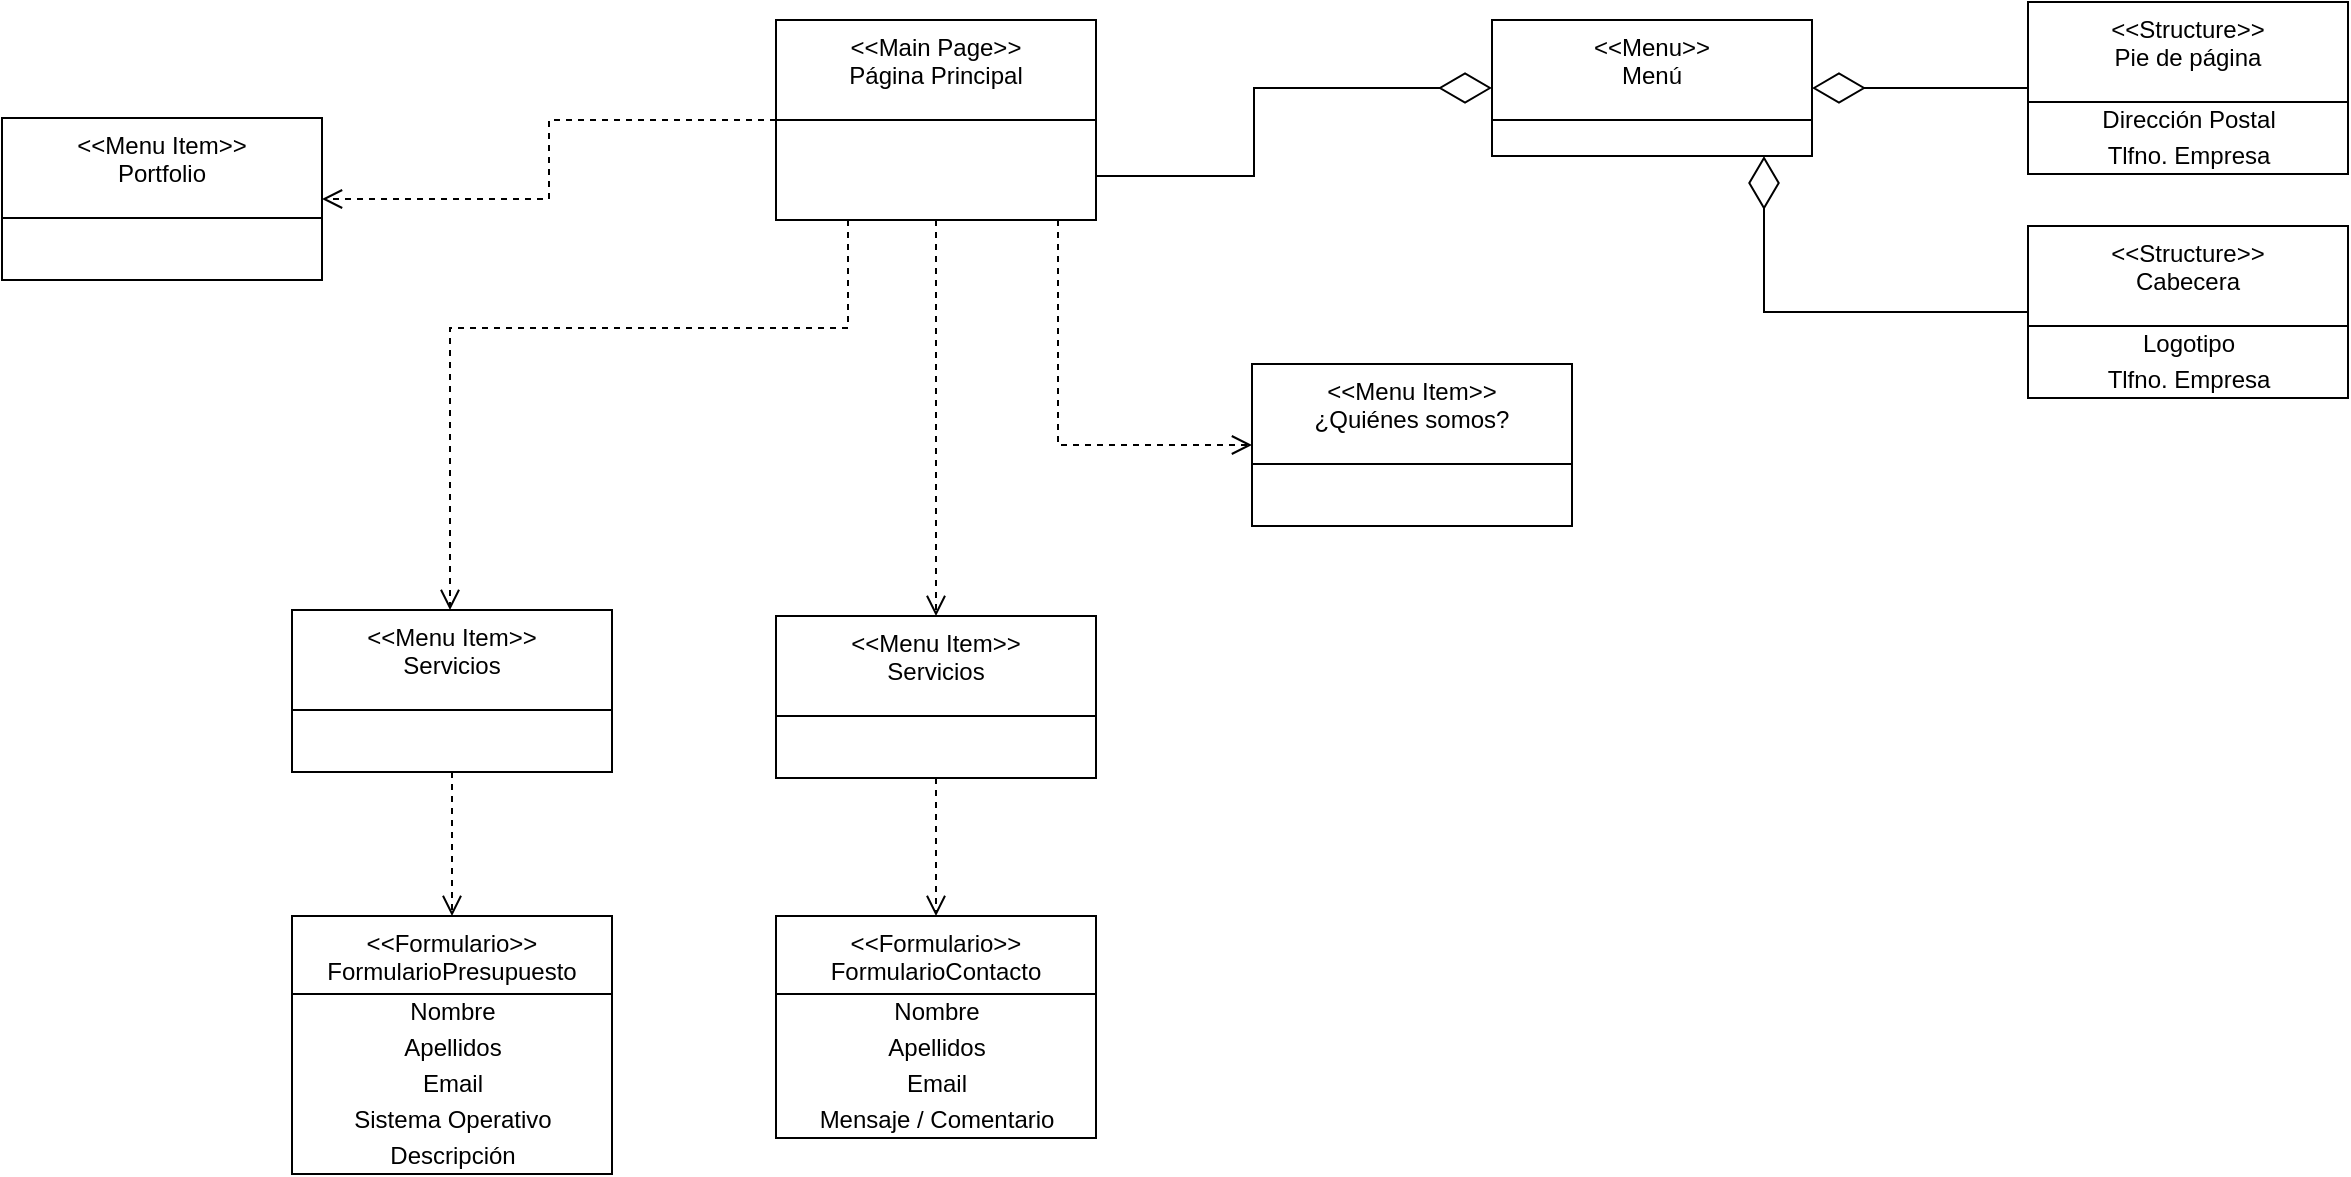 <mxfile version="15.4.0" type="device"><diagram id="yA0G8UE_XmNXI0Ufz7mg" name="Page-1"><mxGraphModel dx="1268" dy="939" grid="0" gridSize="10" guides="1" tooltips="1" connect="1" arrows="1" fold="1" page="0" pageScale="1" pageWidth="827" pageHeight="1169" math="0" shadow="0"><root><mxCell id="0"/><mxCell id="1" parent="0"/><mxCell id="hKRWNTkdXomV-O8M1W_Q-1" value="&lt;&lt;Main Page&gt;&gt;&#10;Página Principal" style="swimlane;fontStyle=0;align=center;verticalAlign=top;childLayout=stackLayout;horizontal=1;startSize=50;horizontalStack=0;resizeParent=1;resizeParentMax=0;resizeLast=0;collapsible=1;marginBottom=0;" parent="1" vertex="1"><mxGeometry x="367" y="-81" width="160" height="100" as="geometry"/></mxCell><mxCell id="hKRWNTkdXomV-O8M1W_Q-7" value="&lt;&lt;Menu Item&gt;&gt;&#10;Portfolio" style="swimlane;fontStyle=0;align=center;verticalAlign=top;childLayout=stackLayout;horizontal=1;startSize=50;horizontalStack=0;resizeParent=1;resizeParentMax=0;resizeLast=0;collapsible=1;marginBottom=0;" parent="1" vertex="1"><mxGeometry x="-20" y="-32" width="160" height="81" as="geometry"/></mxCell><mxCell id="hKRWNTkdXomV-O8M1W_Q-17" value="&lt;&lt;Menu Item&gt;&gt;&#10;¿Quiénes somos?" style="swimlane;fontStyle=0;align=center;verticalAlign=top;childLayout=stackLayout;horizontal=1;startSize=50;horizontalStack=0;resizeParent=1;resizeParentMax=0;resizeLast=0;collapsible=1;marginBottom=0;" parent="1" vertex="1"><mxGeometry x="605" y="91" width="160" height="81" as="geometry"/></mxCell><mxCell id="hKRWNTkdXomV-O8M1W_Q-23" value="&lt;&lt;Menu Item&gt;&gt;&#10;Servicios" style="swimlane;fontStyle=0;align=center;verticalAlign=top;childLayout=stackLayout;horizontal=1;startSize=50;horizontalStack=0;resizeParent=1;resizeParentMax=0;resizeLast=0;collapsible=1;marginBottom=0;" parent="1" vertex="1"><mxGeometry x="125" y="214" width="160" height="81" as="geometry"/></mxCell><mxCell id="hKRWNTkdXomV-O8M1W_Q-37" value="&lt;&lt;Formulario&gt;&gt;&#10;FormularioContacto" style="swimlane;fontStyle=0;align=center;verticalAlign=top;childLayout=stackLayout;horizontal=1;startSize=39;horizontalStack=0;resizeParent=1;resizeParentMax=0;resizeLast=0;collapsible=1;marginBottom=0;" parent="1" vertex="1"><mxGeometry x="367" y="367" width="160" height="111" as="geometry"/></mxCell><mxCell id="hKRWNTkdXomV-O8M1W_Q-34" value="Nombre" style="text;html=1;align=center;verticalAlign=middle;resizable=0;points=[];autosize=1;" parent="hKRWNTkdXomV-O8M1W_Q-37" vertex="1"><mxGeometry y="39" width="160" height="18" as="geometry"/></mxCell><mxCell id="8-_YNBI-Xo3XljAT3MFW-4" value="Apellidos" style="text;html=1;align=center;verticalAlign=middle;resizable=0;points=[];autosize=1;" parent="hKRWNTkdXomV-O8M1W_Q-37" vertex="1"><mxGeometry y="57" width="160" height="18" as="geometry"/></mxCell><mxCell id="8-_YNBI-Xo3XljAT3MFW-14" value="Email" style="text;html=1;align=center;verticalAlign=middle;resizable=0;points=[];autosize=1;" parent="hKRWNTkdXomV-O8M1W_Q-37" vertex="1"><mxGeometry y="75" width="160" height="18" as="geometry"/></mxCell><mxCell id="8-_YNBI-Xo3XljAT3MFW-3" value="Mensaje / Comentario" style="text;html=1;align=center;verticalAlign=middle;resizable=0;points=[];autosize=1;" parent="hKRWNTkdXomV-O8M1W_Q-37" vertex="1"><mxGeometry y="93" width="160" height="18" as="geometry"/></mxCell><mxCell id="8-_YNBI-Xo3XljAT3MFW-42" value="&lt;&lt;Menu&gt;&gt;&#10;Menú" style="swimlane;fontStyle=0;align=center;verticalAlign=top;childLayout=stackLayout;horizontal=1;startSize=50;horizontalStack=0;resizeParent=1;resizeParentMax=0;resizeLast=0;collapsible=1;marginBottom=0;" parent="1" vertex="1"><mxGeometry x="725" y="-81" width="160" height="68" as="geometry"/></mxCell><mxCell id="8-_YNBI-Xo3XljAT3MFW-54" value="&lt;&lt;Structure&gt;&gt;&#10;Cabecera" style="swimlane;fontStyle=0;align=center;verticalAlign=top;childLayout=stackLayout;horizontal=1;startSize=50;horizontalStack=0;resizeParent=1;resizeParentMax=0;resizeLast=0;collapsible=1;marginBottom=0;" parent="1" vertex="1"><mxGeometry x="993" y="22" width="160" height="86" as="geometry"/></mxCell><mxCell id="8-_YNBI-Xo3XljAT3MFW-55" value="Logotipo" style="text;html=1;align=center;verticalAlign=middle;resizable=0;points=[];autosize=1;" parent="8-_YNBI-Xo3XljAT3MFW-54" vertex="1"><mxGeometry y="50" width="160" height="18" as="geometry"/></mxCell><mxCell id="8-_YNBI-Xo3XljAT3MFW-67" value="Tlfno. Empresa" style="text;html=1;align=center;verticalAlign=middle;resizable=0;points=[];autosize=1;" parent="8-_YNBI-Xo3XljAT3MFW-54" vertex="1"><mxGeometry y="68" width="160" height="18" as="geometry"/></mxCell><mxCell id="8-_YNBI-Xo3XljAT3MFW-58" value="&lt;&lt;Structure&gt;&gt;&#10;Pie de página" style="swimlane;fontStyle=0;align=center;verticalAlign=top;childLayout=stackLayout;horizontal=1;startSize=50;horizontalStack=0;resizeParent=1;resizeParentMax=0;resizeLast=0;collapsible=1;marginBottom=0;" parent="1" vertex="1"><mxGeometry x="993" y="-90" width="160" height="86" as="geometry"/></mxCell><mxCell id="8-_YNBI-Xo3XljAT3MFW-72" value="Dirección Postal" style="text;html=1;align=center;verticalAlign=middle;resizable=0;points=[];autosize=1;" parent="8-_YNBI-Xo3XljAT3MFW-58" vertex="1"><mxGeometry y="50" width="160" height="18" as="geometry"/></mxCell><mxCell id="8-_YNBI-Xo3XljAT3MFW-61" value="Tlfno. Empresa" style="text;html=1;align=center;verticalAlign=middle;resizable=0;points=[];autosize=1;" parent="8-_YNBI-Xo3XljAT3MFW-58" vertex="1"><mxGeometry y="68" width="160" height="18" as="geometry"/></mxCell><mxCell id="RhGs_ZSmLgTg84evVtoA-12" value="" style="endArrow=diamondThin;endFill=0;endSize=24;html=1;rounded=0;edgeStyle=orthogonalEdgeStyle;entryX=0;entryY=0.5;entryDx=0;entryDy=0;" parent="1" source="hKRWNTkdXomV-O8M1W_Q-1" target="8-_YNBI-Xo3XljAT3MFW-42" edge="1"><mxGeometry width="160" relative="1" as="geometry"><mxPoint x="521" y="-24" as="sourcePoint"/><mxPoint x="681" y="-24" as="targetPoint"/><Array as="points"><mxPoint x="606" y="-3"/><mxPoint x="606" y="-47"/></Array></mxGeometry></mxCell><mxCell id="RhGs_ZSmLgTg84evVtoA-17" value="" style="endArrow=diamondThin;endFill=0;endSize=24;html=1;rounded=0;edgeStyle=orthogonalEdgeStyle;" parent="1" source="8-_YNBI-Xo3XljAT3MFW-54" target="8-_YNBI-Xo3XljAT3MFW-42" edge="1"><mxGeometry width="160" relative="1" as="geometry"><mxPoint x="541" y="83" as="sourcePoint"/><mxPoint x="805" y="52" as="targetPoint"/><Array as="points"><mxPoint x="861" y="65"/></Array></mxGeometry></mxCell><mxCell id="uSKGlv6VRu8ZMcw1zpjb-1" value="" style="html=1;verticalAlign=bottom;endArrow=open;dashed=1;endSize=8;rounded=0;edgeStyle=orthogonalEdgeStyle;" parent="1" source="hKRWNTkdXomV-O8M1W_Q-1" target="hKRWNTkdXomV-O8M1W_Q-17" edge="1"><mxGeometry x="0.063" y="33" relative="1" as="geometry"><mxPoint x="372" y="246" as="sourcePoint"/><mxPoint x="459" y="223" as="targetPoint"/><Array as="points"><mxPoint x="508" y="72"/><mxPoint x="508" y="72"/></Array><mxPoint as="offset"/></mxGeometry></mxCell><mxCell id="uSKGlv6VRu8ZMcw1zpjb-2" value="" style="html=1;verticalAlign=bottom;endArrow=open;dashed=1;endSize=8;rounded=0;edgeStyle=orthogonalEdgeStyle;" parent="1" source="jjfaVqkgL9GFzx0vU8Dk-1" target="hKRWNTkdXomV-O8M1W_Q-37" edge="1"><mxGeometry x="0.041" y="156" relative="1" as="geometry"><mxPoint x="403" y="392" as="sourcePoint"/><mxPoint x="179" y="462" as="targetPoint"/><mxPoint as="offset"/><Array as="points"><mxPoint x="447" y="472"/><mxPoint x="447" y="472"/></Array></mxGeometry></mxCell><mxCell id="uSKGlv6VRu8ZMcw1zpjb-3" value="" style="html=1;verticalAlign=bottom;endArrow=open;dashed=1;endSize=8;rounded=0;edgeStyle=orthogonalEdgeStyle;" parent="1" source="hKRWNTkdXomV-O8M1W_Q-1" target="hKRWNTkdXomV-O8M1W_Q-23" edge="1"><mxGeometry x="0.492" y="-155" relative="1" as="geometry"><mxPoint x="355" y="119" as="sourcePoint"/><mxPoint x="275" y="119" as="targetPoint"/><Array as="points"><mxPoint x="403" y="73"/><mxPoint x="204" y="73"/></Array><mxPoint as="offset"/></mxGeometry></mxCell><mxCell id="uSKGlv6VRu8ZMcw1zpjb-5" value="" style="html=1;verticalAlign=bottom;endArrow=open;dashed=1;endSize=8;rounded=0;edgeStyle=orthogonalEdgeStyle;" parent="1" source="hKRWNTkdXomV-O8M1W_Q-23" target="uSKGlv6VRu8ZMcw1zpjb-21" edge="1"><mxGeometry x="0.14" y="-200" relative="1" as="geometry"><mxPoint x="250" y="456" as="sourcePoint"/><mxPoint x="207.0" y="530" as="targetPoint"/><Array as="points"/><mxPoint y="-1" as="offset"/></mxGeometry></mxCell><mxCell id="uSKGlv6VRu8ZMcw1zpjb-21" value="&lt;&lt;Formulario&gt;&gt;&#10;FormularioPresupuesto" style="swimlane;fontStyle=0;align=center;verticalAlign=top;childLayout=stackLayout;horizontal=1;startSize=39;horizontalStack=0;resizeParent=1;resizeParentMax=0;resizeLast=0;collapsible=1;marginBottom=0;" parent="1" vertex="1"><mxGeometry x="125" y="367" width="160" height="129" as="geometry"/></mxCell><mxCell id="uSKGlv6VRu8ZMcw1zpjb-22" value="Nombre" style="text;html=1;align=center;verticalAlign=middle;resizable=0;points=[];autosize=1;" parent="uSKGlv6VRu8ZMcw1zpjb-21" vertex="1"><mxGeometry y="39" width="160" height="18" as="geometry"/></mxCell><mxCell id="uSKGlv6VRu8ZMcw1zpjb-23" value="Apellidos" style="text;html=1;align=center;verticalAlign=middle;resizable=0;points=[];autosize=1;" parent="uSKGlv6VRu8ZMcw1zpjb-21" vertex="1"><mxGeometry y="57" width="160" height="18" as="geometry"/></mxCell><mxCell id="uSKGlv6VRu8ZMcw1zpjb-24" value="Email" style="text;html=1;align=center;verticalAlign=middle;resizable=0;points=[];autosize=1;" parent="uSKGlv6VRu8ZMcw1zpjb-21" vertex="1"><mxGeometry y="75" width="160" height="18" as="geometry"/></mxCell><mxCell id="uSKGlv6VRu8ZMcw1zpjb-25" value="Sistema Operativo" style="text;html=1;align=center;verticalAlign=middle;resizable=0;points=[];autosize=1;" parent="uSKGlv6VRu8ZMcw1zpjb-21" vertex="1"><mxGeometry y="93" width="160" height="18" as="geometry"/></mxCell><mxCell id="uSKGlv6VRu8ZMcw1zpjb-26" value="Descripción" style="text;html=1;align=center;verticalAlign=middle;resizable=0;points=[];autosize=1;" parent="uSKGlv6VRu8ZMcw1zpjb-21" vertex="1"><mxGeometry y="111" width="160" height="18" as="geometry"/></mxCell><mxCell id="jjfaVqkgL9GFzx0vU8Dk-1" value="&lt;&lt;Menu Item&gt;&gt;&#10;Servicios" style="swimlane;fontStyle=0;align=center;verticalAlign=top;childLayout=stackLayout;horizontal=1;startSize=50;horizontalStack=0;resizeParent=1;resizeParentMax=0;resizeLast=0;collapsible=1;marginBottom=0;" parent="1" vertex="1"><mxGeometry x="367" y="217" width="160" height="81" as="geometry"/></mxCell><mxCell id="jjfaVqkgL9GFzx0vU8Dk-2" value="" style="html=1;verticalAlign=bottom;endArrow=open;dashed=1;endSize=8;rounded=0;edgeStyle=orthogonalEdgeStyle;" parent="1" source="hKRWNTkdXomV-O8M1W_Q-1" target="jjfaVqkgL9GFzx0vU8Dk-1" edge="1"><mxGeometry x="0.264" y="-94" relative="1" as="geometry"><mxPoint x="463" y="99" as="sourcePoint"/><mxPoint x="247" y="184" as="targetPoint"/><Array as="points"/><mxPoint as="offset"/></mxGeometry></mxCell><mxCell id="jjfaVqkgL9GFzx0vU8Dk-5" value="" style="endArrow=diamondThin;endFill=0;endSize=24;html=1;rounded=0;edgeStyle=orthogonalEdgeStyle;" parent="1" source="8-_YNBI-Xo3XljAT3MFW-58" target="8-_YNBI-Xo3XljAT3MFW-42" edge="1"><mxGeometry width="160" relative="1" as="geometry"><mxPoint x="854" y="47" as="sourcePoint"/><mxPoint x="1014" y="47" as="targetPoint"/></mxGeometry></mxCell><mxCell id="xluhrmKxqrnuKgPCRaSl-1" value="" style="html=1;verticalAlign=bottom;endArrow=open;dashed=1;endSize=8;rounded=0;edgeStyle=orthogonalEdgeStyle;" edge="1" parent="1" source="hKRWNTkdXomV-O8M1W_Q-1" target="hKRWNTkdXomV-O8M1W_Q-7"><mxGeometry x="1" y="156" relative="1" as="geometry"><mxPoint x="109" y="97" as="sourcePoint"/><mxPoint x="29" y="97" as="targetPoint"/><mxPoint x="-79" y="-22" as="offset"/></mxGeometry></mxCell></root></mxGraphModel></diagram></mxfile>